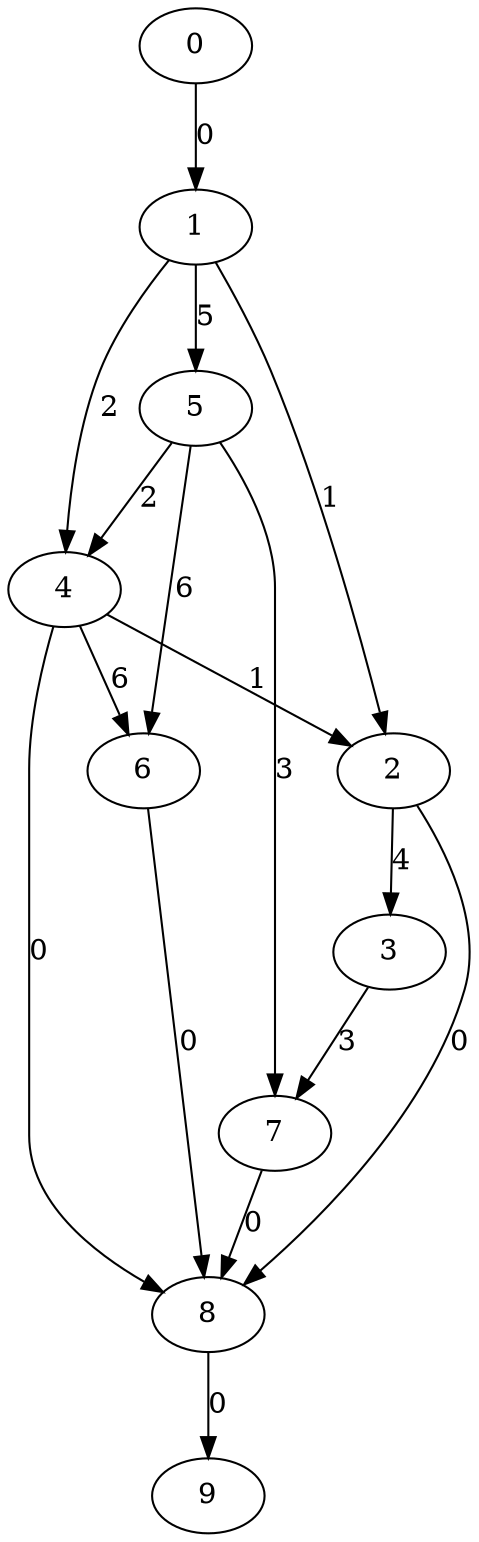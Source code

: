 digraph {
    6;
    8;
    1;
    4;
    7;
    0;
    5;
    3;
    9;
    2;
    1 -> 5 [label=5];
    4 -> 6 [label=6];
    5 -> 7 [label=3];
    3 -> 7 [label=3];
    2 -> 3 [label=4];
    8 -> 9 [label=0];
    2 -> 8 [label=0];
    6 -> 8 [label=0];
    5 -> 4 [label=2];
    0 -> 1 [label=0];
    7 -> 8 [label=0];
    1 -> 4 [label=2];
    4 -> 2 [label=1];
    4 -> 8 [label=0];
    5 -> 6 [label=6];
    1 -> 2 [label=1];
}